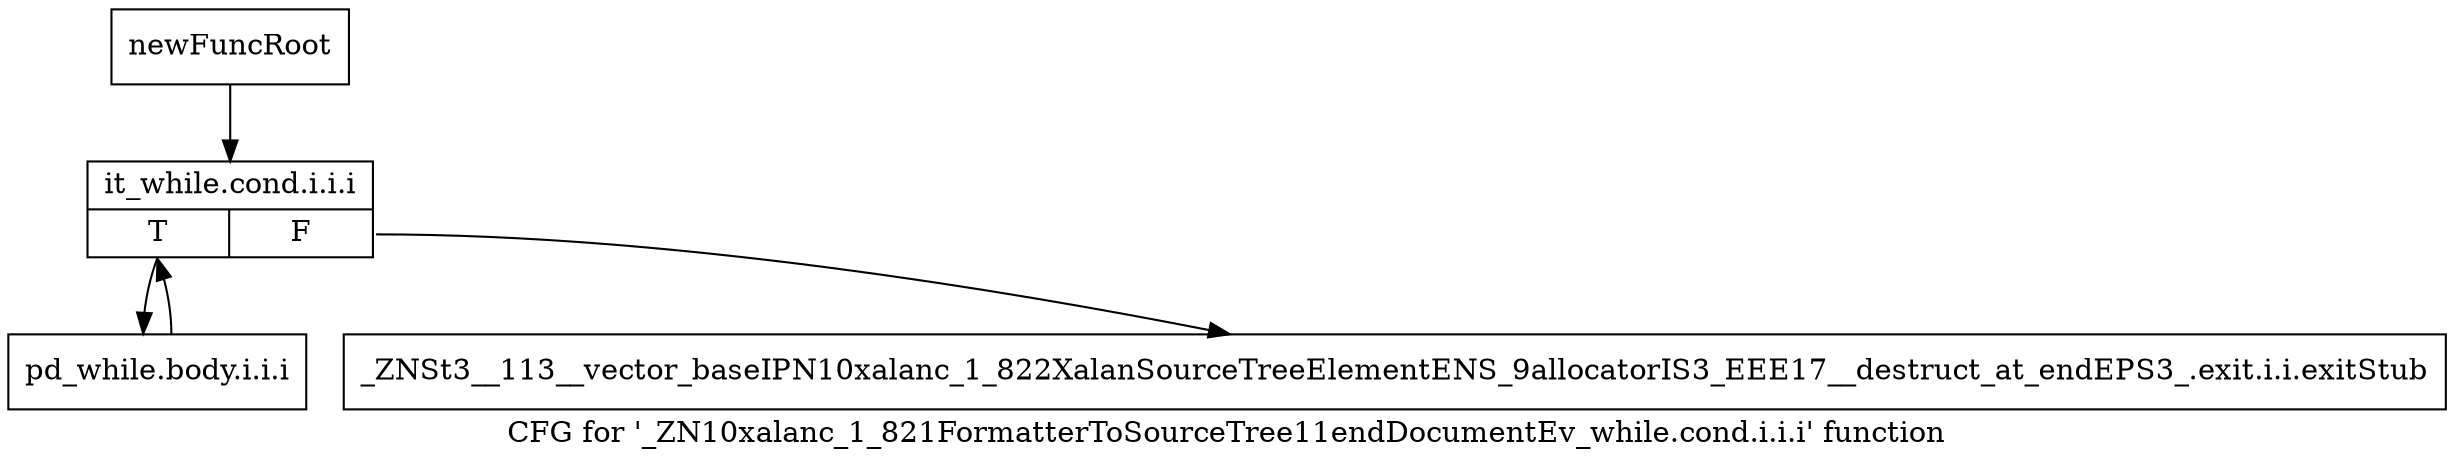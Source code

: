 digraph "CFG for '_ZN10xalanc_1_821FormatterToSourceTree11endDocumentEv_while.cond.i.i.i' function" {
	label="CFG for '_ZN10xalanc_1_821FormatterToSourceTree11endDocumentEv_while.cond.i.i.i' function";

	Node0x840bac0 [shape=record,label="{newFuncRoot}"];
	Node0x840bac0 -> Node0x840bb60;
	Node0x840bb10 [shape=record,label="{_ZNSt3__113__vector_baseIPN10xalanc_1_822XalanSourceTreeElementENS_9allocatorIS3_EEE17__destruct_at_endEPS3_.exit.i.i.exitStub}"];
	Node0x840bb60 [shape=record,label="{it_while.cond.i.i.i|{<s0>T|<s1>F}}"];
	Node0x840bb60:s0 -> Node0x840bbb0;
	Node0x840bb60:s1 -> Node0x840bb10;
	Node0x840bbb0 [shape=record,label="{pd_while.body.i.i.i}"];
	Node0x840bbb0 -> Node0x840bb60;
}
